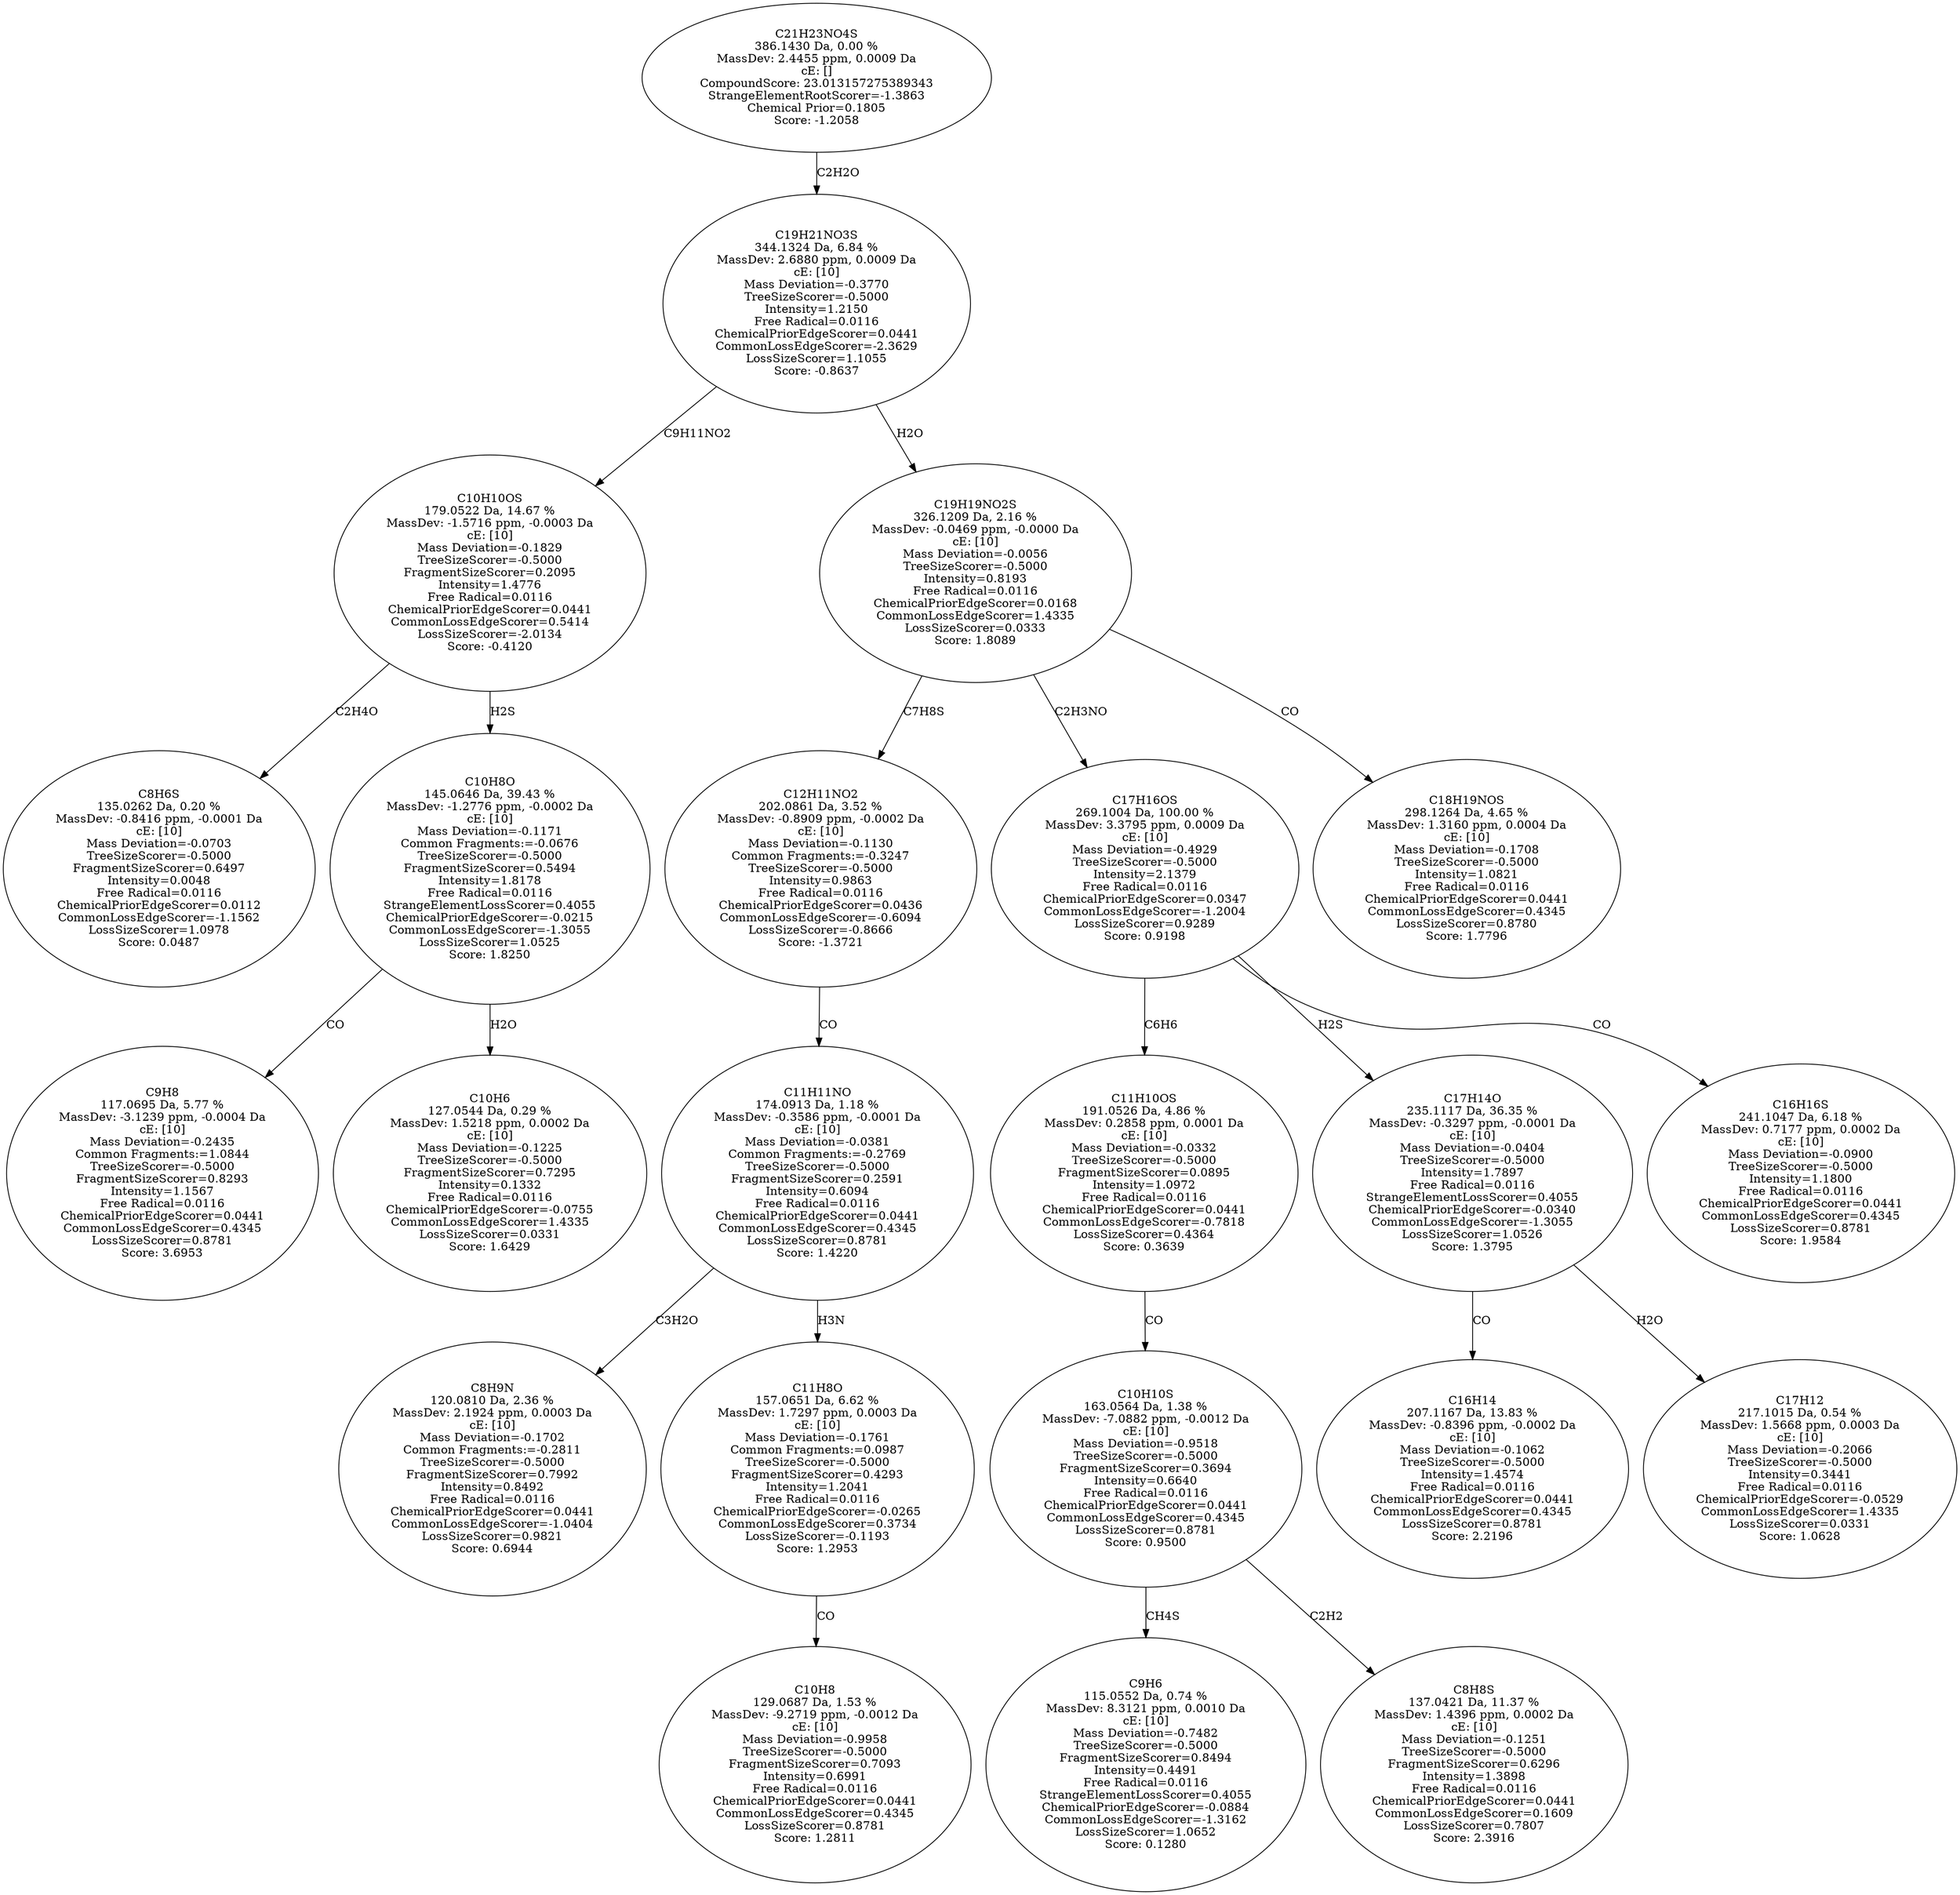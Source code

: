 strict digraph {
v1 [label="C8H6S\n135.0262 Da, 0.20 %\nMassDev: -0.8416 ppm, -0.0001 Da\ncE: [10]\nMass Deviation=-0.0703\nTreeSizeScorer=-0.5000\nFragmentSizeScorer=0.6497\nIntensity=0.0048\nFree Radical=0.0116\nChemicalPriorEdgeScorer=0.0112\nCommonLossEdgeScorer=-1.1562\nLossSizeScorer=1.0978\nScore: 0.0487"];
v2 [label="C9H8\n117.0695 Da, 5.77 %\nMassDev: -3.1239 ppm, -0.0004 Da\ncE: [10]\nMass Deviation=-0.2435\nCommon Fragments:=1.0844\nTreeSizeScorer=-0.5000\nFragmentSizeScorer=0.8293\nIntensity=1.1567\nFree Radical=0.0116\nChemicalPriorEdgeScorer=0.0441\nCommonLossEdgeScorer=0.4345\nLossSizeScorer=0.8781\nScore: 3.6953"];
v3 [label="C10H6\n127.0544 Da, 0.29 %\nMassDev: 1.5218 ppm, 0.0002 Da\ncE: [10]\nMass Deviation=-0.1225\nTreeSizeScorer=-0.5000\nFragmentSizeScorer=0.7295\nIntensity=0.1332\nFree Radical=0.0116\nChemicalPriorEdgeScorer=-0.0755\nCommonLossEdgeScorer=1.4335\nLossSizeScorer=0.0331\nScore: 1.6429"];
v4 [label="C10H8O\n145.0646 Da, 39.43 %\nMassDev: -1.2776 ppm, -0.0002 Da\ncE: [10]\nMass Deviation=-0.1171\nCommon Fragments:=-0.0676\nTreeSizeScorer=-0.5000\nFragmentSizeScorer=0.5494\nIntensity=1.8178\nFree Radical=0.0116\nStrangeElementLossScorer=0.4055\nChemicalPriorEdgeScorer=-0.0215\nCommonLossEdgeScorer=-1.3055\nLossSizeScorer=1.0525\nScore: 1.8250"];
v5 [label="C10H10OS\n179.0522 Da, 14.67 %\nMassDev: -1.5716 ppm, -0.0003 Da\ncE: [10]\nMass Deviation=-0.1829\nTreeSizeScorer=-0.5000\nFragmentSizeScorer=0.2095\nIntensity=1.4776\nFree Radical=0.0116\nChemicalPriorEdgeScorer=0.0441\nCommonLossEdgeScorer=0.5414\nLossSizeScorer=-2.0134\nScore: -0.4120"];
v6 [label="C8H9N\n120.0810 Da, 2.36 %\nMassDev: 2.1924 ppm, 0.0003 Da\ncE: [10]\nMass Deviation=-0.1702\nCommon Fragments:=-0.2811\nTreeSizeScorer=-0.5000\nFragmentSizeScorer=0.7992\nIntensity=0.8492\nFree Radical=0.0116\nChemicalPriorEdgeScorer=0.0441\nCommonLossEdgeScorer=-1.0404\nLossSizeScorer=0.9821\nScore: 0.6944"];
v7 [label="C10H8\n129.0687 Da, 1.53 %\nMassDev: -9.2719 ppm, -0.0012 Da\ncE: [10]\nMass Deviation=-0.9958\nTreeSizeScorer=-0.5000\nFragmentSizeScorer=0.7093\nIntensity=0.6991\nFree Radical=0.0116\nChemicalPriorEdgeScorer=0.0441\nCommonLossEdgeScorer=0.4345\nLossSizeScorer=0.8781\nScore: 1.2811"];
v8 [label="C11H8O\n157.0651 Da, 6.62 %\nMassDev: 1.7297 ppm, 0.0003 Da\ncE: [10]\nMass Deviation=-0.1761\nCommon Fragments:=0.0987\nTreeSizeScorer=-0.5000\nFragmentSizeScorer=0.4293\nIntensity=1.2041\nFree Radical=0.0116\nChemicalPriorEdgeScorer=-0.0265\nCommonLossEdgeScorer=0.3734\nLossSizeScorer=-0.1193\nScore: 1.2953"];
v9 [label="C11H11NO\n174.0913 Da, 1.18 %\nMassDev: -0.3586 ppm, -0.0001 Da\ncE: [10]\nMass Deviation=-0.0381\nCommon Fragments:=-0.2769\nTreeSizeScorer=-0.5000\nFragmentSizeScorer=0.2591\nIntensity=0.6094\nFree Radical=0.0116\nChemicalPriorEdgeScorer=0.0441\nCommonLossEdgeScorer=0.4345\nLossSizeScorer=0.8781\nScore: 1.4220"];
v10 [label="C12H11NO2\n202.0861 Da, 3.52 %\nMassDev: -0.8909 ppm, -0.0002 Da\ncE: [10]\nMass Deviation=-0.1130\nCommon Fragments:=-0.3247\nTreeSizeScorer=-0.5000\nIntensity=0.9863\nFree Radical=0.0116\nChemicalPriorEdgeScorer=0.0436\nCommonLossEdgeScorer=-0.6094\nLossSizeScorer=-0.8666\nScore: -1.3721"];
v11 [label="C9H6\n115.0552 Da, 0.74 %\nMassDev: 8.3121 ppm, 0.0010 Da\ncE: [10]\nMass Deviation=-0.7482\nTreeSizeScorer=-0.5000\nFragmentSizeScorer=0.8494\nIntensity=0.4491\nFree Radical=0.0116\nStrangeElementLossScorer=0.4055\nChemicalPriorEdgeScorer=-0.0884\nCommonLossEdgeScorer=-1.3162\nLossSizeScorer=1.0652\nScore: 0.1280"];
v12 [label="C8H8S\n137.0421 Da, 11.37 %\nMassDev: 1.4396 ppm, 0.0002 Da\ncE: [10]\nMass Deviation=-0.1251\nTreeSizeScorer=-0.5000\nFragmentSizeScorer=0.6296\nIntensity=1.3898\nFree Radical=0.0116\nChemicalPriorEdgeScorer=0.0441\nCommonLossEdgeScorer=0.1609\nLossSizeScorer=0.7807\nScore: 2.3916"];
v13 [label="C10H10S\n163.0564 Da, 1.38 %\nMassDev: -7.0882 ppm, -0.0012 Da\ncE: [10]\nMass Deviation=-0.9518\nTreeSizeScorer=-0.5000\nFragmentSizeScorer=0.3694\nIntensity=0.6640\nFree Radical=0.0116\nChemicalPriorEdgeScorer=0.0441\nCommonLossEdgeScorer=0.4345\nLossSizeScorer=0.8781\nScore: 0.9500"];
v14 [label="C11H10OS\n191.0526 Da, 4.86 %\nMassDev: 0.2858 ppm, 0.0001 Da\ncE: [10]\nMass Deviation=-0.0332\nTreeSizeScorer=-0.5000\nFragmentSizeScorer=0.0895\nIntensity=1.0972\nFree Radical=0.0116\nChemicalPriorEdgeScorer=0.0441\nCommonLossEdgeScorer=-0.7818\nLossSizeScorer=0.4364\nScore: 0.3639"];
v15 [label="C16H14\n207.1167 Da, 13.83 %\nMassDev: -0.8396 ppm, -0.0002 Da\ncE: [10]\nMass Deviation=-0.1062\nTreeSizeScorer=-0.5000\nIntensity=1.4574\nFree Radical=0.0116\nChemicalPriorEdgeScorer=0.0441\nCommonLossEdgeScorer=0.4345\nLossSizeScorer=0.8781\nScore: 2.2196"];
v16 [label="C17H12\n217.1015 Da, 0.54 %\nMassDev: 1.5668 ppm, 0.0003 Da\ncE: [10]\nMass Deviation=-0.2066\nTreeSizeScorer=-0.5000\nIntensity=0.3441\nFree Radical=0.0116\nChemicalPriorEdgeScorer=-0.0529\nCommonLossEdgeScorer=1.4335\nLossSizeScorer=0.0331\nScore: 1.0628"];
v17 [label="C17H14O\n235.1117 Da, 36.35 %\nMassDev: -0.3297 ppm, -0.0001 Da\ncE: [10]\nMass Deviation=-0.0404\nTreeSizeScorer=-0.5000\nIntensity=1.7897\nFree Radical=0.0116\nStrangeElementLossScorer=0.4055\nChemicalPriorEdgeScorer=-0.0340\nCommonLossEdgeScorer=-1.3055\nLossSizeScorer=1.0526\nScore: 1.3795"];
v18 [label="C16H16S\n241.1047 Da, 6.18 %\nMassDev: 0.7177 ppm, 0.0002 Da\ncE: [10]\nMass Deviation=-0.0900\nTreeSizeScorer=-0.5000\nIntensity=1.1800\nFree Radical=0.0116\nChemicalPriorEdgeScorer=0.0441\nCommonLossEdgeScorer=0.4345\nLossSizeScorer=0.8781\nScore: 1.9584"];
v19 [label="C17H16OS\n269.1004 Da, 100.00 %\nMassDev: 3.3795 ppm, 0.0009 Da\ncE: [10]\nMass Deviation=-0.4929\nTreeSizeScorer=-0.5000\nIntensity=2.1379\nFree Radical=0.0116\nChemicalPriorEdgeScorer=0.0347\nCommonLossEdgeScorer=-1.2004\nLossSizeScorer=0.9289\nScore: 0.9198"];
v20 [label="C18H19NOS\n298.1264 Da, 4.65 %\nMassDev: 1.3160 ppm, 0.0004 Da\ncE: [10]\nMass Deviation=-0.1708\nTreeSizeScorer=-0.5000\nIntensity=1.0821\nFree Radical=0.0116\nChemicalPriorEdgeScorer=0.0441\nCommonLossEdgeScorer=0.4345\nLossSizeScorer=0.8780\nScore: 1.7796"];
v21 [label="C19H19NO2S\n326.1209 Da, 2.16 %\nMassDev: -0.0469 ppm, -0.0000 Da\ncE: [10]\nMass Deviation=-0.0056\nTreeSizeScorer=-0.5000\nIntensity=0.8193\nFree Radical=0.0116\nChemicalPriorEdgeScorer=0.0168\nCommonLossEdgeScorer=1.4335\nLossSizeScorer=0.0333\nScore: 1.8089"];
v22 [label="C19H21NO3S\n344.1324 Da, 6.84 %\nMassDev: 2.6880 ppm, 0.0009 Da\ncE: [10]\nMass Deviation=-0.3770\nTreeSizeScorer=-0.5000\nIntensity=1.2150\nFree Radical=0.0116\nChemicalPriorEdgeScorer=0.0441\nCommonLossEdgeScorer=-2.3629\nLossSizeScorer=1.1055\nScore: -0.8637"];
v23 [label="C21H23NO4S\n386.1430 Da, 0.00 %\nMassDev: 2.4455 ppm, 0.0009 Da\ncE: []\nCompoundScore: 23.013157275389343\nStrangeElementRootScorer=-1.3863\nChemical Prior=0.1805\nScore: -1.2058"];
v5 -> v1 [label="C2H4O"];
v4 -> v2 [label="CO"];
v4 -> v3 [label="H2O"];
v5 -> v4 [label="H2S"];
v22 -> v5 [label="C9H11NO2"];
v9 -> v6 [label="C3H2O"];
v8 -> v7 [label="CO"];
v9 -> v8 [label="H3N"];
v10 -> v9 [label="CO"];
v21 -> v10 [label="C7H8S"];
v13 -> v11 [label="CH4S"];
v13 -> v12 [label="C2H2"];
v14 -> v13 [label="CO"];
v19 -> v14 [label="C6H6"];
v17 -> v15 [label="CO"];
v17 -> v16 [label="H2O"];
v19 -> v17 [label="H2S"];
v19 -> v18 [label="CO"];
v21 -> v19 [label="C2H3NO"];
v21 -> v20 [label="CO"];
v22 -> v21 [label="H2O"];
v23 -> v22 [label="C2H2O"];
}